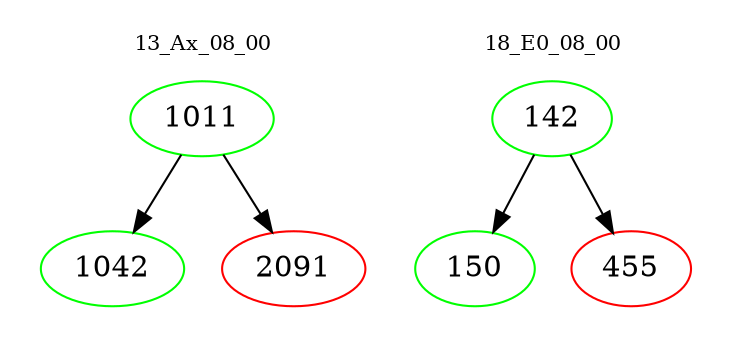 digraph{
subgraph cluster_0 {
color = white
label = "13_Ax_08_00";
fontsize=10;
T0_1011 [label="1011", color="green"]
T0_1011 -> T0_1042 [color="black"]
T0_1042 [label="1042", color="green"]
T0_1011 -> T0_2091 [color="black"]
T0_2091 [label="2091", color="red"]
}
subgraph cluster_1 {
color = white
label = "18_E0_08_00";
fontsize=10;
T1_142 [label="142", color="green"]
T1_142 -> T1_150 [color="black"]
T1_150 [label="150", color="green"]
T1_142 -> T1_455 [color="black"]
T1_455 [label="455", color="red"]
}
}

